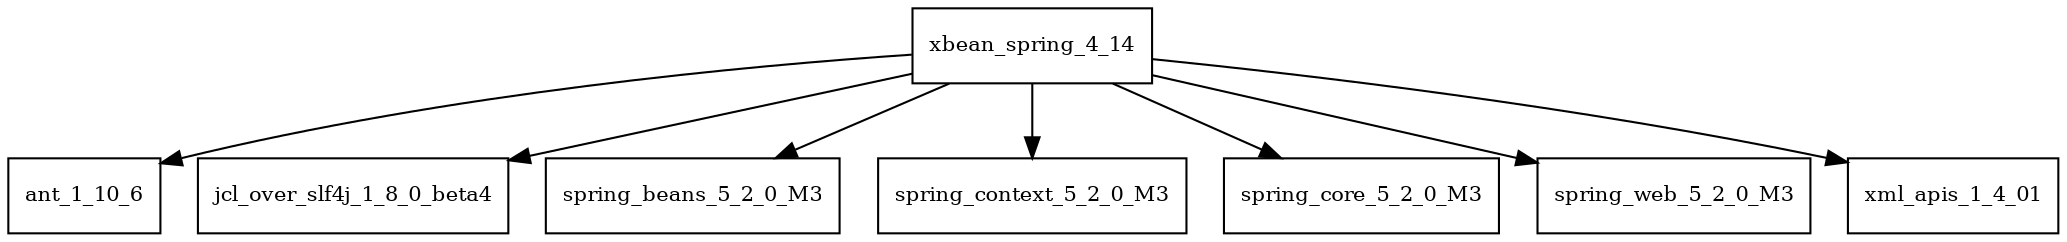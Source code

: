 digraph xbean_spring_4_14_dependencies {
  node [shape = box, fontsize=10.0];
  xbean_spring_4_14 -> ant_1_10_6;
  xbean_spring_4_14 -> jcl_over_slf4j_1_8_0_beta4;
  xbean_spring_4_14 -> spring_beans_5_2_0_M3;
  xbean_spring_4_14 -> spring_context_5_2_0_M3;
  xbean_spring_4_14 -> spring_core_5_2_0_M3;
  xbean_spring_4_14 -> spring_web_5_2_0_M3;
  xbean_spring_4_14 -> xml_apis_1_4_01;
}
